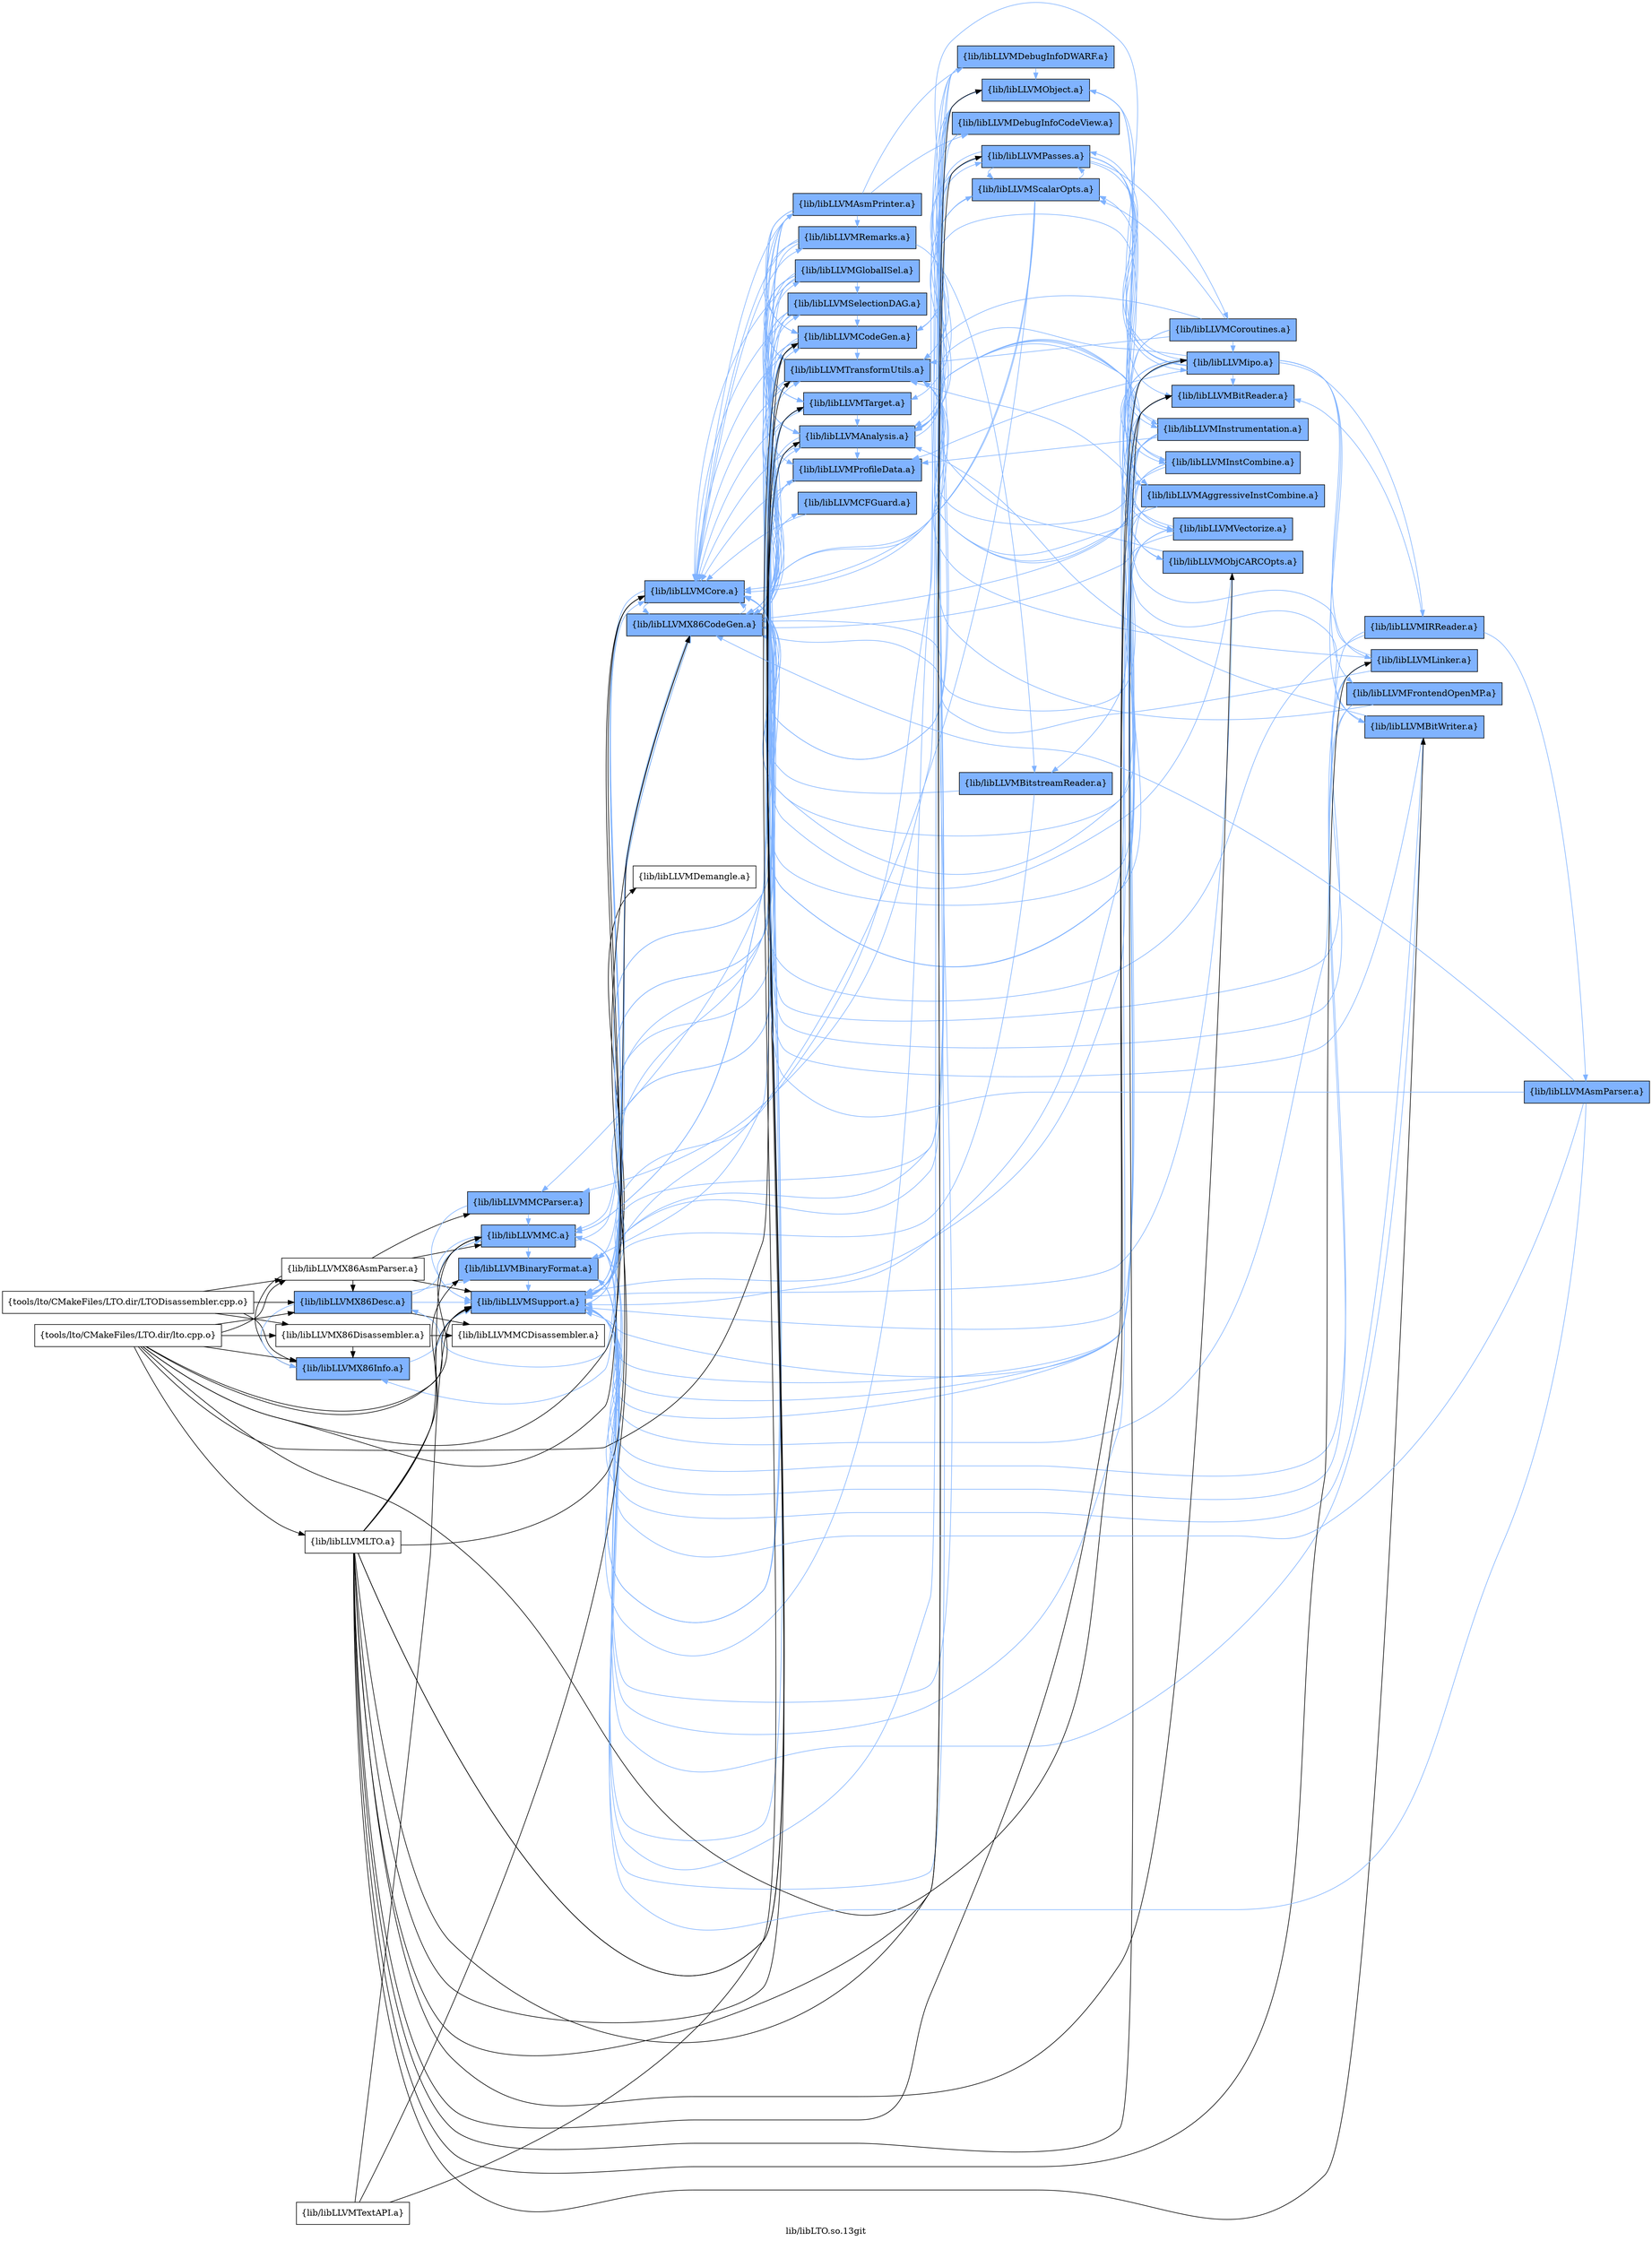 digraph "lib/libLTO.so.13git" {
	label="lib/libLTO.so.13git";
	rankdir=LR;
	{ rank=same; Node0x55f5cd247ad8;  }
	{ rank=same; Node0x55f5cd2623d8; Node0x55f5cd262dd8; Node0x55f5cd2632d8; Node0x55f5cd24fcd8;  }
	{ rank=same; Node0x55f5cd2515d8; Node0x55f5cd250bd8; Node0x55f5cd25cf28; Node0x55f5cd251ad8; Node0x55f5cd2502c8;  }
	{ rank=same; Node0x55f5cd2628d8; Node0x55f5cd2506d8; Node0x55f5cd253fb8;  }
	{ rank=same; Node0x55f5cd2501d8; Node0x55f5cd251fd8; Node0x55f5cd2524d8; Node0x55f5cd24ef18; Node0x55f5cd25c0c8; Node0x55f5cd24d618; Node0x55f5cd24f418; Node0x55f5cd25e878; Node0x55f5cd25e378; Node0x55f5cd253ab8;  }
	{ rank=same; Node0x55f5cd23cf98; Node0x55f5cd252ed8; Node0x55f5cd260268; Node0x55f5cd23c5e8; Node0x55f5cd25c618; Node0x55f5cd2535b8;  }
	{ rank=same; Node0x55f5cd25db08; Node0x55f5cd23bb98; Node0x55f5cd23b698; Node0x55f5cd23d998; Node0x55f5cd23cae8; Node0x55f5cd23f108; Node0x55f5cd25e008; Node0x55f5cd24f7d8;  }
	{ rank=same; Node0x55f5cd25a728; Node0x55f5cd259dc8; Node0x55f5cd25a368; Node0x55f5cd23d498;  }

	Node0x55f5cd247ad8 [shape=record,shape=box,group=0,label="{tools/lto/CMakeFiles/LTO.dir/LTODisassembler.cpp.o}"];
	Node0x55f5cd247ad8 -> Node0x55f5cd2623d8;
	Node0x55f5cd247ad8 -> Node0x55f5cd262dd8;
	Node0x55f5cd247ad8 -> Node0x55f5cd2632d8;
	Node0x55f5cd247ad8 -> Node0x55f5cd24fcd8;
	Node0x55f5cd2623d8 [shape=record,shape=box,group=0,label="{lib/libLLVMX86AsmParser.a}"];
	Node0x55f5cd2623d8 -> Node0x55f5cd262dd8;
	Node0x55f5cd2623d8 -> Node0x55f5cd24fcd8;
	Node0x55f5cd2623d8 -> Node0x55f5cd2515d8;
	Node0x55f5cd2623d8 -> Node0x55f5cd250bd8;
	Node0x55f5cd2623d8 -> Node0x55f5cd25cf28;
	Node0x55f5cd262dd8 [shape=record,shape=box,group=1,style=filled,fillcolor="0.600000 0.5 1",label="{lib/libLLVMX86Desc.a}"];
	Node0x55f5cd262dd8 -> Node0x55f5cd250bd8[color="0.600000 0.5 1"];
	Node0x55f5cd262dd8 -> Node0x55f5cd2515d8[color="0.600000 0.5 1"];
	Node0x55f5cd262dd8 -> Node0x55f5cd24fcd8[color="0.600000 0.5 1"];
	Node0x55f5cd262dd8 -> Node0x55f5cd251ad8;
	Node0x55f5cd262dd8 -> Node0x55f5cd2502c8[color="0.600000 0.5 1"];
	Node0x55f5cd2632d8 [shape=record,shape=box,group=0,label="{lib/libLLVMX86Disassembler.a}"];
	Node0x55f5cd2632d8 -> Node0x55f5cd24fcd8;
	Node0x55f5cd2632d8 -> Node0x55f5cd251ad8;
	Node0x55f5cd24fcd8 [shape=record,shape=box,group=1,style=filled,fillcolor="0.600000 0.5 1",label="{lib/libLLVMX86Info.a}"];
	Node0x55f5cd24fcd8 -> Node0x55f5cd2515d8[color="0.600000 0.5 1"];
	Node0x55f5cd247588 [shape=record,shape=box,group=0,label="{tools/lto/CMakeFiles/LTO.dir/lto.cpp.o}"];
	Node0x55f5cd247588 -> Node0x55f5cd2623d8;
	Node0x55f5cd247588 -> Node0x55f5cd2628d8;
	Node0x55f5cd247588 -> Node0x55f5cd262dd8;
	Node0x55f5cd247588 -> Node0x55f5cd2632d8;
	Node0x55f5cd247588 -> Node0x55f5cd24fcd8;
	Node0x55f5cd247588 -> Node0x55f5cd24f7d8;
	Node0x55f5cd247588 -> Node0x55f5cd2506d8;
	Node0x55f5cd247588 -> Node0x55f5cd2515d8;
	Node0x55f5cd247588 -> Node0x55f5cd2501d8;
	Node0x55f5cd247588 -> Node0x55f5cd2510d8;
	Node0x55f5cd247588 -> Node0x55f5cd250bd8;
	Node0x55f5cd2628d8 [shape=record,shape=box,group=1,style=filled,fillcolor="0.600000 0.5 1",label="{lib/libLLVMX86CodeGen.a}"];
	Node0x55f5cd2628d8 -> Node0x55f5cd262dd8[color="0.600000 0.5 1"];
	Node0x55f5cd2628d8 -> Node0x55f5cd24fcd8[color="0.600000 0.5 1"];
	Node0x55f5cd2628d8 -> Node0x55f5cd2506d8[color="0.600000 0.5 1"];
	Node0x55f5cd2628d8 -> Node0x55f5cd2501d8[color="0.600000 0.5 1"];
	Node0x55f5cd2628d8 -> Node0x55f5cd250bd8[color="0.600000 0.5 1"];
	Node0x55f5cd2628d8 -> Node0x55f5cd2515d8[color="0.600000 0.5 1"];
	Node0x55f5cd2628d8 -> Node0x55f5cd251fd8[color="0.600000 0.5 1"];
	Node0x55f5cd2628d8 -> Node0x55f5cd2524d8[color="0.600000 0.5 1"];
	Node0x55f5cd2628d8 -> Node0x55f5cd24ef18[color="0.600000 0.5 1"];
	Node0x55f5cd2628d8 -> Node0x55f5cd25c0c8[color="0.600000 0.5 1"];
	Node0x55f5cd2628d8 -> Node0x55f5cd24d618[color="0.600000 0.5 1"];
	Node0x55f5cd2628d8 -> Node0x55f5cd24f418[color="0.600000 0.5 1"];
	Node0x55f5cd2628d8 -> Node0x55f5cd25e878[color="0.600000 0.5 1"];
	Node0x55f5cd2628d8 -> Node0x55f5cd25e378[color="0.600000 0.5 1"];
	Node0x55f5cd24f7d8 [shape=record,shape=box,group=1,style=filled,fillcolor="0.600000 0.5 1",label="{lib/libLLVMBitReader.a}"];
	Node0x55f5cd24f7d8 -> Node0x55f5cd2506d8[color="0.600000 0.5 1"];
	Node0x55f5cd24f7d8 -> Node0x55f5cd2515d8[color="0.600000 0.5 1"];
	Node0x55f5cd24f7d8 -> Node0x55f5cd2535b8[color="0.600000 0.5 1"];
	Node0x55f5cd2506d8 [shape=record,shape=box,group=1,style=filled,fillcolor="0.600000 0.5 1",label="{lib/libLLVMCore.a}"];
	Node0x55f5cd2506d8 -> Node0x55f5cd2515d8[color="0.600000 0.5 1"];
	Node0x55f5cd2506d8 -> Node0x55f5cd2502c8[color="0.600000 0.5 1"];
	Node0x55f5cd2506d8 -> Node0x55f5cd2628d8[color="0.600000 0.5 1"];
	Node0x55f5cd2506d8 -> Node0x55f5cd253ab8[color="0.600000 0.5 1"];
	Node0x55f5cd2515d8 [shape=record,shape=box,group=1,style=filled,fillcolor="0.600000 0.5 1",label="{lib/libLLVMSupport.a}"];
	Node0x55f5cd2515d8 -> Node0x55f5cd2628d8[color="0.600000 0.5 1"];
	Node0x55f5cd2515d8 -> Node0x55f5cd2506d8[color="0.600000 0.5 1"];
	Node0x55f5cd2515d8 -> Node0x55f5cd253fb8;
	Node0x55f5cd2501d8 [shape=record,shape=box,group=1,style=filled,fillcolor="0.600000 0.5 1",label="{lib/libLLVMCodeGen.a}"];
	Node0x55f5cd2501d8 -> Node0x55f5cd2506d8[color="0.600000 0.5 1"];
	Node0x55f5cd2501d8 -> Node0x55f5cd2515d8[color="0.600000 0.5 1"];
	Node0x55f5cd2501d8 -> Node0x55f5cd25c0c8[color="0.600000 0.5 1"];
	Node0x55f5cd2501d8 -> Node0x55f5cd2628d8[color="0.600000 0.5 1"];
	Node0x55f5cd2501d8 -> Node0x55f5cd250bd8[color="0.600000 0.5 1"];
	Node0x55f5cd2501d8 -> Node0x55f5cd25e378[color="0.600000 0.5 1"];
	Node0x55f5cd2501d8 -> Node0x55f5cd2524d8[color="0.600000 0.5 1"];
	Node0x55f5cd2501d8 -> Node0x55f5cd25e878[color="0.600000 0.5 1"];
	Node0x55f5cd2501d8 -> Node0x55f5cd23cf98[color="0.600000 0.5 1"];
	Node0x55f5cd2510d8 [shape=record,shape=box,group=0,label="{lib/libLLVMLTO.a}"];
	Node0x55f5cd2510d8 -> Node0x55f5cd24f7d8;
	Node0x55f5cd2510d8 -> Node0x55f5cd2506d8;
	Node0x55f5cd2510d8 -> Node0x55f5cd2515d8;
	Node0x55f5cd2510d8 -> Node0x55f5cd23d998;
	Node0x55f5cd2510d8 -> Node0x55f5cd23d498;
	Node0x55f5cd2510d8 -> Node0x55f5cd259dc8;
	Node0x55f5cd2510d8 -> Node0x55f5cd25c0c8;
	Node0x55f5cd2510d8 -> Node0x55f5cd25c618;
	Node0x55f5cd2510d8 -> Node0x55f5cd250bd8;
	Node0x55f5cd2510d8 -> Node0x55f5cd2524d8;
	Node0x55f5cd2510d8 -> Node0x55f5cd23c5e8;
	Node0x55f5cd2510d8 -> Node0x55f5cd25e378;
	Node0x55f5cd2510d8 -> Node0x55f5cd2502c8;
	Node0x55f5cd2510d8 -> Node0x55f5cd23bb98;
	Node0x55f5cd250bd8 [shape=record,shape=box,group=1,style=filled,fillcolor="0.600000 0.5 1",label="{lib/libLLVMMC.a}"];
	Node0x55f5cd250bd8 -> Node0x55f5cd2515d8[color="0.600000 0.5 1"];
	Node0x55f5cd250bd8 -> Node0x55f5cd2502c8[color="0.600000 0.5 1"];
	Node0x55f5cd250bd8 -> Node0x55f5cd2628d8[color="0.600000 0.5 1"];
	Node0x55f5cd25cf28 [shape=record,shape=box,group=1,style=filled,fillcolor="0.600000 0.5 1",label="{lib/libLLVMMCParser.a}"];
	Node0x55f5cd25cf28 -> Node0x55f5cd2515d8[color="0.600000 0.5 1"];
	Node0x55f5cd25cf28 -> Node0x55f5cd250bd8[color="0.600000 0.5 1"];
	Node0x55f5cd251fd8 [shape=record,shape=box,group=1,style=filled,fillcolor="0.600000 0.5 1",label="{lib/libLLVMAsmPrinter.a}"];
	Node0x55f5cd251fd8 -> Node0x55f5cd2506d8[color="0.600000 0.5 1"];
	Node0x55f5cd251fd8 -> Node0x55f5cd2515d8[color="0.600000 0.5 1"];
	Node0x55f5cd251fd8 -> Node0x55f5cd2501d8[color="0.600000 0.5 1"];
	Node0x55f5cd251fd8 -> Node0x55f5cd250bd8[color="0.600000 0.5 1"];
	Node0x55f5cd251fd8 -> Node0x55f5cd2524d8[color="0.600000 0.5 1"];
	Node0x55f5cd251fd8 -> Node0x55f5cd25c0c8[color="0.600000 0.5 1"];
	Node0x55f5cd251fd8 -> Node0x55f5cd2502c8[color="0.600000 0.5 1"];
	Node0x55f5cd251fd8 -> Node0x55f5cd253ab8[color="0.600000 0.5 1"];
	Node0x55f5cd251fd8 -> Node0x55f5cd25cf28[color="0.600000 0.5 1"];
	Node0x55f5cd251fd8 -> Node0x55f5cd252ed8[color="0.600000 0.5 1"];
	Node0x55f5cd251fd8 -> Node0x55f5cd260268[color="0.600000 0.5 1"];
	Node0x55f5cd2524d8 [shape=record,shape=box,group=1,style=filled,fillcolor="0.600000 0.5 1",label="{lib/libLLVMTarget.a}"];
	Node0x55f5cd2524d8 -> Node0x55f5cd2506d8[color="0.600000 0.5 1"];
	Node0x55f5cd2524d8 -> Node0x55f5cd250bd8[color="0.600000 0.5 1"];
	Node0x55f5cd2524d8 -> Node0x55f5cd2515d8[color="0.600000 0.5 1"];
	Node0x55f5cd2524d8 -> Node0x55f5cd25c0c8[color="0.600000 0.5 1"];
	Node0x55f5cd24ef18 [shape=record,shape=box,group=1,style=filled,fillcolor="0.600000 0.5 1",label="{lib/libLLVMSelectionDAG.a}"];
	Node0x55f5cd24ef18 -> Node0x55f5cd2506d8[color="0.600000 0.5 1"];
	Node0x55f5cd24ef18 -> Node0x55f5cd2515d8[color="0.600000 0.5 1"];
	Node0x55f5cd24ef18 -> Node0x55f5cd2501d8[color="0.600000 0.5 1"];
	Node0x55f5cd24ef18 -> Node0x55f5cd25c0c8[color="0.600000 0.5 1"];
	Node0x55f5cd24ef18 -> Node0x55f5cd250bd8[color="0.600000 0.5 1"];
	Node0x55f5cd24ef18 -> Node0x55f5cd2524d8[color="0.600000 0.5 1"];
	Node0x55f5cd24ef18 -> Node0x55f5cd25e378[color="0.600000 0.5 1"];
	Node0x55f5cd24ef18 -> Node0x55f5cd2628d8[color="0.600000 0.5 1"];
	Node0x55f5cd25c0c8 [shape=record,shape=box,group=1,style=filled,fillcolor="0.600000 0.5 1",label="{lib/libLLVMAnalysis.a}"];
	Node0x55f5cd25c0c8 -> Node0x55f5cd2628d8[color="0.600000 0.5 1"];
	Node0x55f5cd25c0c8 -> Node0x55f5cd2506d8[color="0.600000 0.5 1"];
	Node0x55f5cd25c0c8 -> Node0x55f5cd2515d8[color="0.600000 0.5 1"];
	Node0x55f5cd25c0c8 -> Node0x55f5cd23c5e8[color="0.600000 0.5 1"];
	Node0x55f5cd25c0c8 -> Node0x55f5cd25e878[color="0.600000 0.5 1"];
	Node0x55f5cd25c0c8 -> Node0x55f5cd2502c8[color="0.600000 0.5 1"];
	Node0x55f5cd25c0c8 -> Node0x55f5cd25c618[color="0.600000 0.5 1"];
	Node0x55f5cd24d618 [shape=record,shape=box,group=1,style=filled,fillcolor="0.600000 0.5 1",label="{lib/libLLVMGlobalISel.a}"];
	Node0x55f5cd24d618 -> Node0x55f5cd2506d8[color="0.600000 0.5 1"];
	Node0x55f5cd24d618 -> Node0x55f5cd2501d8[color="0.600000 0.5 1"];
	Node0x55f5cd24d618 -> Node0x55f5cd2515d8[color="0.600000 0.5 1"];
	Node0x55f5cd24d618 -> Node0x55f5cd250bd8[color="0.600000 0.5 1"];
	Node0x55f5cd24d618 -> Node0x55f5cd2524d8[color="0.600000 0.5 1"];
	Node0x55f5cd24d618 -> Node0x55f5cd24ef18[color="0.600000 0.5 1"];
	Node0x55f5cd24d618 -> Node0x55f5cd25c0c8[color="0.600000 0.5 1"];
	Node0x55f5cd24d618 -> Node0x55f5cd2628d8[color="0.600000 0.5 1"];
	Node0x55f5cd24d618 -> Node0x55f5cd25e378[color="0.600000 0.5 1"];
	Node0x55f5cd24f418 [shape=record,shape=box,group=1,style=filled,fillcolor="0.600000 0.5 1",label="{lib/libLLVMCFGuard.a}"];
	Node0x55f5cd24f418 -> Node0x55f5cd2506d8[color="0.600000 0.5 1"];
	Node0x55f5cd25e878 [shape=record,shape=box,group=1,style=filled,fillcolor="0.600000 0.5 1",label="{lib/libLLVMProfileData.a}"];
	Node0x55f5cd25e878 -> Node0x55f5cd2506d8[color="0.600000 0.5 1"];
	Node0x55f5cd25e878 -> Node0x55f5cd2515d8[color="0.600000 0.5 1"];
	Node0x55f5cd25e378 [shape=record,shape=box,group=1,style=filled,fillcolor="0.600000 0.5 1",label="{lib/libLLVMTransformUtils.a}"];
	Node0x55f5cd25e378 -> Node0x55f5cd2506d8[color="0.600000 0.5 1"];
	Node0x55f5cd25e378 -> Node0x55f5cd2515d8[color="0.600000 0.5 1"];
	Node0x55f5cd25e378 -> Node0x55f5cd2628d8[color="0.600000 0.5 1"];
	Node0x55f5cd25e378 -> Node0x55f5cd25c0c8[color="0.600000 0.5 1"];
	Node0x55f5cd251ad8 [shape=record,shape=box,group=0,label="{lib/libLLVMMCDisassembler.a}"];
	Node0x55f5cd2502c8 [shape=record,shape=box,group=1,style=filled,fillcolor="0.600000 0.5 1",label="{lib/libLLVMBinaryFormat.a}"];
	Node0x55f5cd2502c8 -> Node0x55f5cd2515d8[color="0.600000 0.5 1"];
	Node0x55f5cd2535b8 [shape=record,shape=box,group=1,style=filled,fillcolor="0.600000 0.5 1",label="{lib/libLLVMBitstreamReader.a}"];
	Node0x55f5cd2535b8 -> Node0x55f5cd2506d8[color="0.600000 0.5 1"];
	Node0x55f5cd2535b8 -> Node0x55f5cd2515d8[color="0.600000 0.5 1"];
	Node0x55f5cd253ab8 [shape=record,shape=box,group=1,style=filled,fillcolor="0.600000 0.5 1",label="{lib/libLLVMRemarks.a}"];
	Node0x55f5cd253ab8 -> Node0x55f5cd2515d8[color="0.600000 0.5 1"];
	Node0x55f5cd253ab8 -> Node0x55f5cd2506d8[color="0.600000 0.5 1"];
	Node0x55f5cd253ab8 -> Node0x55f5cd2535b8[color="0.600000 0.5 1"];
	Node0x55f5cd253ab8 -> Node0x55f5cd2501d8[color="0.600000 0.5 1"];
	Node0x55f5cd23cf98 [shape=record,shape=box,group=1,style=filled,fillcolor="0.600000 0.5 1",label="{lib/libLLVMScalarOpts.a}"];
	Node0x55f5cd23cf98 -> Node0x55f5cd2506d8[color="0.600000 0.5 1"];
	Node0x55f5cd23cf98 -> Node0x55f5cd2515d8[color="0.600000 0.5 1"];
	Node0x55f5cd23cf98 -> Node0x55f5cd25c0c8[color="0.600000 0.5 1"];
	Node0x55f5cd23cf98 -> Node0x55f5cd25e378[color="0.600000 0.5 1"];
	Node0x55f5cd23cf98 -> Node0x55f5cd2628d8[color="0.600000 0.5 1"];
	Node0x55f5cd23cf98 -> Node0x55f5cd23c5e8[color="0.600000 0.5 1"];
	Node0x55f5cd23d998 [shape=record,shape=box,group=1,style=filled,fillcolor="0.600000 0.5 1",label="{lib/libLLVMipo.a}"];
	Node0x55f5cd23d998 -> Node0x55f5cd2506d8[color="0.600000 0.5 1"];
	Node0x55f5cd23d998 -> Node0x55f5cd2515d8[color="0.600000 0.5 1"];
	Node0x55f5cd23d998 -> Node0x55f5cd25e378[color="0.600000 0.5 1"];
	Node0x55f5cd23d998 -> Node0x55f5cd25c0c8[color="0.600000 0.5 1"];
	Node0x55f5cd23d998 -> Node0x55f5cd2628d8[color="0.600000 0.5 1"];
	Node0x55f5cd23d998 -> Node0x55f5cd24f7d8[color="0.600000 0.5 1"];
	Node0x55f5cd23d998 -> Node0x55f5cd25a728[color="0.600000 0.5 1"];
	Node0x55f5cd23d998 -> Node0x55f5cd259dc8[color="0.600000 0.5 1"];
	Node0x55f5cd23d998 -> Node0x55f5cd2501d8[color="0.600000 0.5 1"];
	Node0x55f5cd23d998 -> Node0x55f5cd25a368[color="0.600000 0.5 1"];
	Node0x55f5cd23d998 -> Node0x55f5cd25db08[color="0.600000 0.5 1"];
	Node0x55f5cd23d998 -> Node0x55f5cd23cf98[color="0.600000 0.5 1"];
	Node0x55f5cd23d998 -> Node0x55f5cd23cae8[color="0.600000 0.5 1"];
	Node0x55f5cd23d998 -> Node0x55f5cd23f108[color="0.600000 0.5 1"];
	Node0x55f5cd23d998 -> Node0x55f5cd25e008[color="0.600000 0.5 1"];
	Node0x55f5cd23d998 -> Node0x55f5cd25e878[color="0.600000 0.5 1"];
	Node0x55f5cd23d998 -> Node0x55f5cd23c5e8[color="0.600000 0.5 1"];
	Node0x55f5cd23d998 -> Node0x55f5cd23d498[color="0.600000 0.5 1"];
	Node0x55f5cd23d498 [shape=record,shape=box,group=1,style=filled,fillcolor="0.600000 0.5 1",label="{lib/libLLVMBitWriter.a}"];
	Node0x55f5cd23d498 -> Node0x55f5cd2506d8[color="0.600000 0.5 1"];
	Node0x55f5cd23d498 -> Node0x55f5cd2515d8[color="0.600000 0.5 1"];
	Node0x55f5cd23d498 -> Node0x55f5cd250bd8[color="0.600000 0.5 1"];
	Node0x55f5cd23d498 -> Node0x55f5cd25c0c8[color="0.600000 0.5 1"];
	Node0x55f5cd23d498 -> Node0x55f5cd25c618[color="0.600000 0.5 1"];
	Node0x55f5cd259dc8 [shape=record,shape=box,group=1,style=filled,fillcolor="0.600000 0.5 1",label="{lib/libLLVMLinker.a}"];
	Node0x55f5cd259dc8 -> Node0x55f5cd2628d8[color="0.600000 0.5 1"];
	Node0x55f5cd259dc8 -> Node0x55f5cd2506d8[color="0.600000 0.5 1"];
	Node0x55f5cd259dc8 -> Node0x55f5cd2515d8[color="0.600000 0.5 1"];
	Node0x55f5cd259dc8 -> Node0x55f5cd25e378[color="0.600000 0.5 1"];
	Node0x55f5cd259dc8 -> Node0x55f5cd25c618[color="0.600000 0.5 1"];
	Node0x55f5cd25c618 [shape=record,shape=box,group=1,style=filled,fillcolor="0.600000 0.5 1",label="{lib/libLLVMObject.a}"];
	Node0x55f5cd25c618 -> Node0x55f5cd2515d8[color="0.600000 0.5 1"];
	Node0x55f5cd25c618 -> Node0x55f5cd2502c8[color="0.600000 0.5 1"];
	Node0x55f5cd25c618 -> Node0x55f5cd24f7d8[color="0.600000 0.5 1"];
	Node0x55f5cd25c618 -> Node0x55f5cd2506d8[color="0.600000 0.5 1"];
	Node0x55f5cd25c618 -> Node0x55f5cd250bd8[color="0.600000 0.5 1"];
	Node0x55f5cd25c618 -> Node0x55f5cd25cf28[color="0.600000 0.5 1"];
	Node0x55f5cd23c5e8 [shape=record,shape=box,group=1,style=filled,fillcolor="0.600000 0.5 1",label="{lib/libLLVMPasses.a}"];
	Node0x55f5cd23c5e8 -> Node0x55f5cd2506d8[color="0.600000 0.5 1"];
	Node0x55f5cd23c5e8 -> Node0x55f5cd2515d8[color="0.600000 0.5 1"];
	Node0x55f5cd23c5e8 -> Node0x55f5cd2524d8[color="0.600000 0.5 1"];
	Node0x55f5cd23c5e8 -> Node0x55f5cd25db08[color="0.600000 0.5 1"];
	Node0x55f5cd23c5e8 -> Node0x55f5cd23bb98[color="0.600000 0.5 1"];
	Node0x55f5cd23c5e8 -> Node0x55f5cd23b698[color="0.600000 0.5 1"];
	Node0x55f5cd23c5e8 -> Node0x55f5cd23d998[color="0.600000 0.5 1"];
	Node0x55f5cd23c5e8 -> Node0x55f5cd23cf98[color="0.600000 0.5 1"];
	Node0x55f5cd23c5e8 -> Node0x55f5cd23cae8[color="0.600000 0.5 1"];
	Node0x55f5cd23c5e8 -> Node0x55f5cd23f108[color="0.600000 0.5 1"];
	Node0x55f5cd23c5e8 -> Node0x55f5cd25e008[color="0.600000 0.5 1"];
	Node0x55f5cd23c5e8 -> Node0x55f5cd25e378[color="0.600000 0.5 1"];
	Node0x55f5cd23c5e8 -> Node0x55f5cd25c0c8[color="0.600000 0.5 1"];
	Node0x55f5cd23bb98 [shape=record,shape=box,group=1,style=filled,fillcolor="0.600000 0.5 1",label="{lib/libLLVMObjCARCOpts.a}"];
	Node0x55f5cd23bb98 -> Node0x55f5cd2506d8[color="0.600000 0.5 1"];
	Node0x55f5cd23bb98 -> Node0x55f5cd2515d8[color="0.600000 0.5 1"];
	Node0x55f5cd23bb98 -> Node0x55f5cd25e378[color="0.600000 0.5 1"];
	Node0x55f5cd23bb98 -> Node0x55f5cd25c0c8[color="0.600000 0.5 1"];
	Node0x55f5cd252ed8 [shape=record,shape=box,group=1,style=filled,fillcolor="0.600000 0.5 1",label="{lib/libLLVMDebugInfoDWARF.a}"];
	Node0x55f5cd252ed8 -> Node0x55f5cd250bd8[color="0.600000 0.5 1"];
	Node0x55f5cd252ed8 -> Node0x55f5cd2515d8[color="0.600000 0.5 1"];
	Node0x55f5cd252ed8 -> Node0x55f5cd2502c8[color="0.600000 0.5 1"];
	Node0x55f5cd252ed8 -> Node0x55f5cd2506d8[color="0.600000 0.5 1"];
	Node0x55f5cd252ed8 -> Node0x55f5cd25c618[color="0.600000 0.5 1"];
	Node0x55f5cd260268 [shape=record,shape=box,group=1,style=filled,fillcolor="0.600000 0.5 1",label="{lib/libLLVMDebugInfoCodeView.a}"];
	Node0x55f5cd260268 -> Node0x55f5cd2515d8[color="0.600000 0.5 1"];
	Node0x55f5cd260268 -> Node0x55f5cd2628d8[color="0.600000 0.5 1"];
	Node0x55f5cd25db08 [shape=record,shape=box,group=1,style=filled,fillcolor="0.600000 0.5 1",label="{lib/libLLVMVectorize.a}"];
	Node0x55f5cd25db08 -> Node0x55f5cd2506d8[color="0.600000 0.5 1"];
	Node0x55f5cd25db08 -> Node0x55f5cd2515d8[color="0.600000 0.5 1"];
	Node0x55f5cd25db08 -> Node0x55f5cd25e378[color="0.600000 0.5 1"];
	Node0x55f5cd25db08 -> Node0x55f5cd25c0c8[color="0.600000 0.5 1"];
	Node0x55f5cd25db08 -> Node0x55f5cd2628d8[color="0.600000 0.5 1"];
	Node0x55f5cd23b698 [shape=record,shape=box,group=1,style=filled,fillcolor="0.600000 0.5 1",label="{lib/libLLVMCoroutines.a}"];
	Node0x55f5cd23b698 -> Node0x55f5cd2506d8[color="0.600000 0.5 1"];
	Node0x55f5cd23b698 -> Node0x55f5cd23cf98[color="0.600000 0.5 1"];
	Node0x55f5cd23b698 -> Node0x55f5cd2515d8[color="0.600000 0.5 1"];
	Node0x55f5cd23b698 -> Node0x55f5cd23d998[color="0.600000 0.5 1"];
	Node0x55f5cd23b698 -> Node0x55f5cd25e378[color="0.600000 0.5 1"];
	Node0x55f5cd23b698 -> Node0x55f5cd25c0c8[color="0.600000 0.5 1"];
	Node0x55f5cd23cae8 [shape=record,shape=box,group=1,style=filled,fillcolor="0.600000 0.5 1",label="{lib/libLLVMAggressiveInstCombine.a}"];
	Node0x55f5cd23cae8 -> Node0x55f5cd2506d8[color="0.600000 0.5 1"];
	Node0x55f5cd23cae8 -> Node0x55f5cd2515d8[color="0.600000 0.5 1"];
	Node0x55f5cd23cae8 -> Node0x55f5cd25e378[color="0.600000 0.5 1"];
	Node0x55f5cd23cae8 -> Node0x55f5cd25c0c8[color="0.600000 0.5 1"];
	Node0x55f5cd23f108 [shape=record,shape=box,group=1,style=filled,fillcolor="0.600000 0.5 1",label="{lib/libLLVMInstCombine.a}"];
	Node0x55f5cd23f108 -> Node0x55f5cd2506d8[color="0.600000 0.5 1"];
	Node0x55f5cd23f108 -> Node0x55f5cd2515d8[color="0.600000 0.5 1"];
	Node0x55f5cd23f108 -> Node0x55f5cd25e378[color="0.600000 0.5 1"];
	Node0x55f5cd23f108 -> Node0x55f5cd25c0c8[color="0.600000 0.5 1"];
	Node0x55f5cd25e008 [shape=record,shape=box,group=1,style=filled,fillcolor="0.600000 0.5 1",label="{lib/libLLVMInstrumentation.a}"];
	Node0x55f5cd25e008 -> Node0x55f5cd2506d8[color="0.600000 0.5 1"];
	Node0x55f5cd25e008 -> Node0x55f5cd2515d8[color="0.600000 0.5 1"];
	Node0x55f5cd25e008 -> Node0x55f5cd250bd8[color="0.600000 0.5 1"];
	Node0x55f5cd25e008 -> Node0x55f5cd25e378[color="0.600000 0.5 1"];
	Node0x55f5cd25e008 -> Node0x55f5cd25c0c8[color="0.600000 0.5 1"];
	Node0x55f5cd25e008 -> Node0x55f5cd25e878[color="0.600000 0.5 1"];
	Node0x55f5cd25e008 -> Node0x55f5cd2628d8[color="0.600000 0.5 1"];
	Node0x55f5cd25a728 [shape=record,shape=box,group=1,style=filled,fillcolor="0.600000 0.5 1",label="{lib/libLLVMIRReader.a}"];
	Node0x55f5cd25a728 -> Node0x55f5cd24f7d8[color="0.600000 0.5 1"];
	Node0x55f5cd25a728 -> Node0x55f5cd2506d8[color="0.600000 0.5 1"];
	Node0x55f5cd25a728 -> Node0x55f5cd2515d8[color="0.600000 0.5 1"];
	Node0x55f5cd25a728 -> Node0x55f5cd25d608[color="0.600000 0.5 1"];
	Node0x55f5cd25a368 [shape=record,shape=box,group=1,style=filled,fillcolor="0.600000 0.5 1",label="{lib/libLLVMFrontendOpenMP.a}"];
	Node0x55f5cd25a368 -> Node0x55f5cd2506d8[color="0.600000 0.5 1"];
	Node0x55f5cd25a368 -> Node0x55f5cd2515d8[color="0.600000 0.5 1"];
	Node0x55f5cd25a368 -> Node0x55f5cd25e378[color="0.600000 0.5 1"];
	Node0x55f5cd25d608 [shape=record,shape=box,group=1,style=filled,fillcolor="0.600000 0.5 1",label="{lib/libLLVMAsmParser.a}"];
	Node0x55f5cd25d608 -> Node0x55f5cd2506d8[color="0.600000 0.5 1"];
	Node0x55f5cd25d608 -> Node0x55f5cd2515d8[color="0.600000 0.5 1"];
	Node0x55f5cd25d608 -> Node0x55f5cd2628d8[color="0.600000 0.5 1"];
	Node0x55f5cd25d608 -> Node0x55f5cd2502c8[color="0.600000 0.5 1"];
	Node0x55f5cd260858 [shape=record,shape=box,group=0,label="{lib/libLLVMTextAPI.a}"];
	Node0x55f5cd260858 -> Node0x55f5cd2515d8;
	Node0x55f5cd260858 -> Node0x55f5cd2501d8;
	Node0x55f5cd260858 -> Node0x55f5cd2628d8;
	Node0x55f5cd253fb8 [shape=record,shape=box,group=0,label="{lib/libLLVMDemangle.a}"];
}
